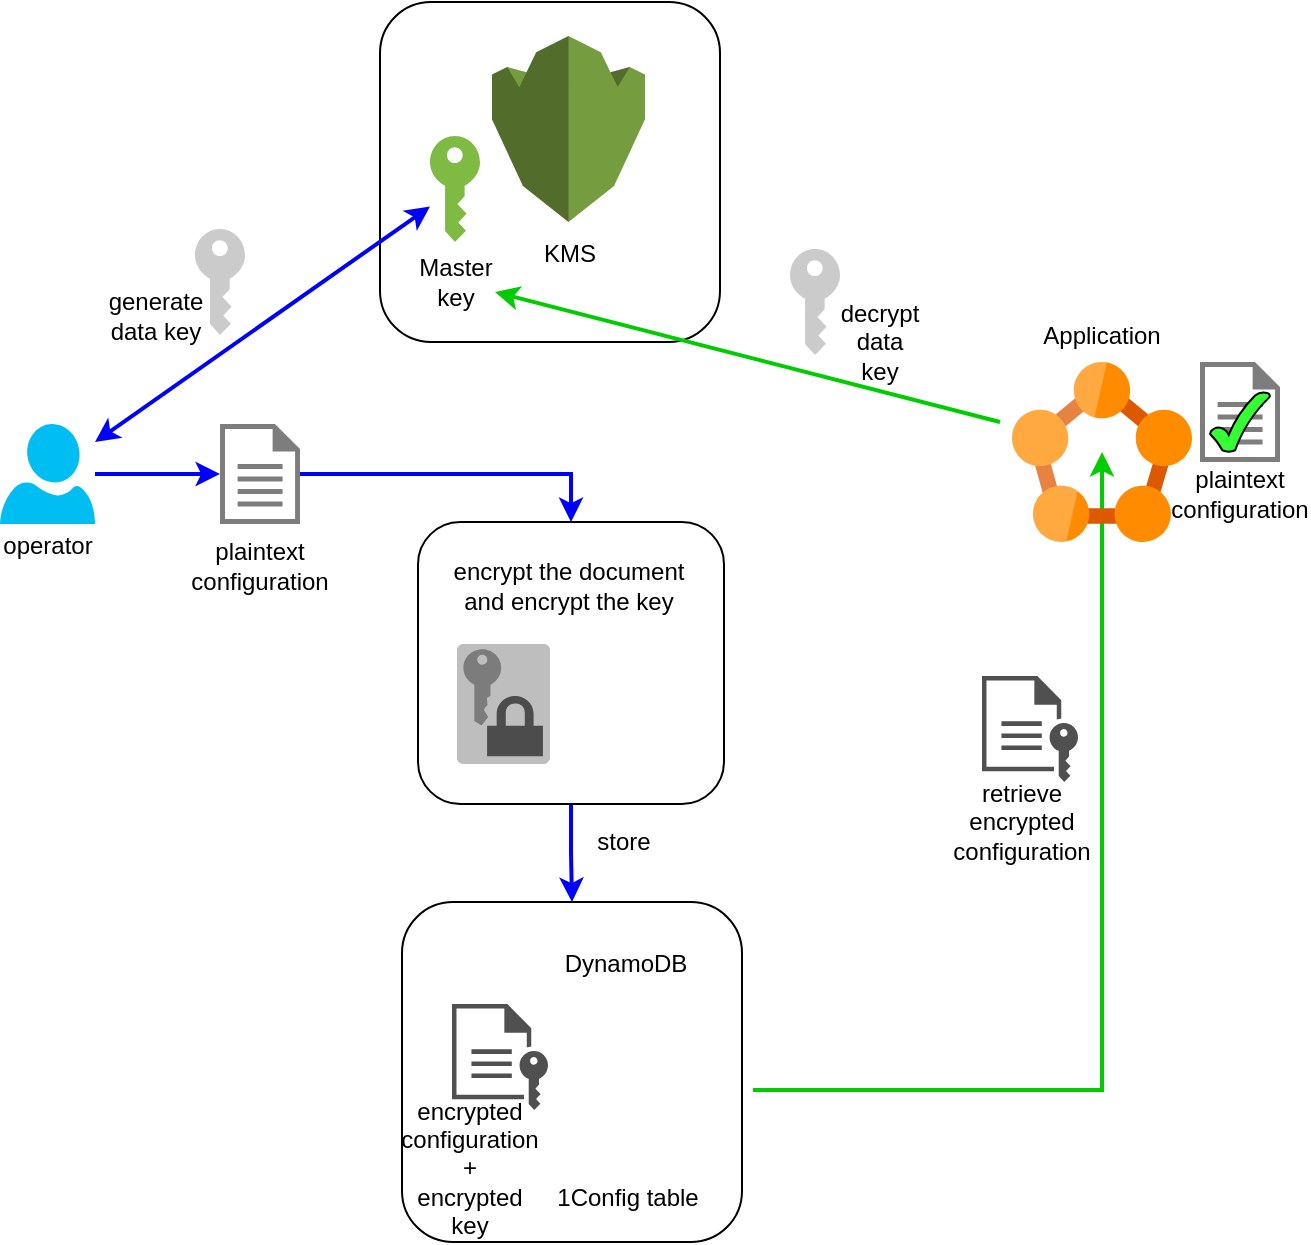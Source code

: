 <mxfile version="10.5.4" type="device"><diagram id="0igMVspIKf7KzpfftQeJ" name="Page-1"><mxGraphModel dx="758" dy="1148" grid="1" gridSize="10" guides="1" tooltips="1" connect="1" arrows="1" fold="1" page="1" pageScale="1" pageWidth="850" pageHeight="1100" math="0" shadow="0"><root><mxCell id="0"/><mxCell id="1" parent="0"/><mxCell id="cPmaVt-oxX9LNzqHfzLU-29" style="edgeStyle=orthogonalEdgeStyle;rounded=0;orthogonalLoop=1;jettySize=auto;html=1;exitX=0.5;exitY=1;exitDx=0;exitDy=0;entryX=0.5;entryY=0;entryDx=0;entryDy=0;strokeColor=#0000FF;strokeWidth=2;" edge="1" parent="1" source="cPmaVt-oxX9LNzqHfzLU-23" target="cPmaVt-oxX9LNzqHfzLU-22"><mxGeometry relative="1" as="geometry"/></mxCell><mxCell id="cPmaVt-oxX9LNzqHfzLU-23" value="" style="rounded=1;whiteSpace=wrap;html=1;" vertex="1" parent="1"><mxGeometry x="239" y="700" width="153" height="141" as="geometry"/></mxCell><mxCell id="cPmaVt-oxX9LNzqHfzLU-22" value="" style="rounded=1;whiteSpace=wrap;html=1;" vertex="1" parent="1"><mxGeometry x="231" y="890" width="170" height="170" as="geometry"/></mxCell><mxCell id="cPmaVt-oxX9LNzqHfzLU-13" value="" style="rounded=1;whiteSpace=wrap;html=1;" vertex="1" parent="1"><mxGeometry x="220" y="440" width="170" height="170" as="geometry"/></mxCell><mxCell id="cPmaVt-oxX9LNzqHfzLU-12" value="" style="edgeStyle=orthogonalEdgeStyle;rounded=0;orthogonalLoop=1;jettySize=auto;html=1;strokeColor=#0000FF;strokeWidth=2;" edge="1" parent="1" source="cPmaVt-oxX9LNzqHfzLU-1" target="cPmaVt-oxX9LNzqHfzLU-11"><mxGeometry relative="1" as="geometry"/></mxCell><mxCell id="cPmaVt-oxX9LNzqHfzLU-1" value="" style="verticalLabelPosition=bottom;html=1;verticalAlign=top;align=center;strokeColor=none;fillColor=#00BEF2;shape=mxgraph.azure.user;" vertex="1" parent="1"><mxGeometry x="30" y="651" width="47.5" height="50" as="geometry"/></mxCell><mxCell id="cPmaVt-oxX9LNzqHfzLU-2" value="" style="shape=image;html=1;verticalAlign=top;verticalLabelPosition=bottom;labelBackgroundColor=#ffffff;imageAspect=0;aspect=fixed;image=https://cdn2.iconfinder.com/data/icons/amazon-aws-stencils/100/Database_copy_DynamoDB-128.png" vertex="1" parent="1"><mxGeometry x="278.5" y="920" width="128" height="128" as="geometry"/></mxCell><mxCell id="cPmaVt-oxX9LNzqHfzLU-3" value="" style="outlineConnect=0;dashed=0;verticalLabelPosition=bottom;verticalAlign=top;align=center;html=1;shape=mxgraph.aws3.kms;fillColor=#759C3E;gradientColor=none;" vertex="1" parent="1"><mxGeometry x="276" y="457" width="76.5" height="93" as="geometry"/></mxCell><mxCell id="cPmaVt-oxX9LNzqHfzLU-41" style="edgeStyle=orthogonalEdgeStyle;rounded=0;orthogonalLoop=1;jettySize=auto;html=1;exitX=0.25;exitY=0;exitDx=0;exitDy=0;entryX=1;entryY=0.5;entryDx=0;entryDy=0;strokeColor=#00CC00;strokeWidth=2;startArrow=classic;startFill=1;endArrow=none;endFill=0;fillColor=#d5e8d4;" edge="1" parent="1" source="cPmaVt-oxX9LNzqHfzLU-6" target="cPmaVt-oxX9LNzqHfzLU-2"><mxGeometry relative="1" as="geometry"><Array as="points"><mxPoint x="581" y="984"/></Array></mxGeometry></mxCell><mxCell id="cPmaVt-oxX9LNzqHfzLU-6" value="" style="aspect=fixed;html=1;perimeter=none;align=center;shadow=0;dashed=0;image;fontSize=12;image=img/lib/mscae/Service_Fabric.svg;" vertex="1" parent="1"><mxGeometry x="536" y="620" width="90" height="90" as="geometry"/></mxCell><mxCell id="cPmaVt-oxX9LNzqHfzLU-7" value="" style="shadow=0;dashed=0;html=1;strokeColor=none;labelPosition=center;verticalLabelPosition=bottom;verticalAlign=top;outlineConnect=0;align=center;shape=mxgraph.office.security.key_permissions;fillColor=#7FBA42;" vertex="1" parent="1"><mxGeometry x="245" y="507" width="25" height="53" as="geometry"/></mxCell><mxCell id="cPmaVt-oxX9LNzqHfzLU-8" value="" style="shadow=0;dashed=0;html=1;strokeColor=none;labelPosition=center;verticalLabelPosition=bottom;verticalAlign=top;outlineConnect=0;align=center;shape=mxgraph.office.security.key_permissions;fillColor=#CCCBCB;" vertex="1" parent="1"><mxGeometry x="127.5" y="553.5" width="25" height="53" as="geometry"/></mxCell><mxCell id="cPmaVt-oxX9LNzqHfzLU-9" value="" style="shadow=0;dashed=0;html=1;strokeColor=none;fillColor=#505050;labelPosition=center;verticalLabelPosition=bottom;verticalAlign=top;outlineConnect=0;align=center;shape=mxgraph.office.concepts.file_key;" vertex="1" parent="1"><mxGeometry x="521" y="777" width="48" height="53" as="geometry"/></mxCell><mxCell id="cPmaVt-oxX9LNzqHfzLU-27" style="edgeStyle=orthogonalEdgeStyle;rounded=0;orthogonalLoop=1;jettySize=auto;html=1;exitX=1;exitY=0.5;exitDx=0;exitDy=0;exitPerimeter=0;entryX=0.5;entryY=0;entryDx=0;entryDy=0;strokeColor=#0000FF;strokeWidth=2;" edge="1" parent="1" source="cPmaVt-oxX9LNzqHfzLU-11" target="cPmaVt-oxX9LNzqHfzLU-23"><mxGeometry relative="1" as="geometry"/></mxCell><mxCell id="cPmaVt-oxX9LNzqHfzLU-11" value="" style="shadow=0;dashed=0;html=1;strokeColor=none;labelPosition=center;verticalLabelPosition=bottom;verticalAlign=top;align=center;shape=mxgraph.mscae.enterprise.document;fillColor=#7D7D7D;" vertex="1" parent="1"><mxGeometry x="140" y="651" width="40" height="50" as="geometry"/></mxCell><mxCell id="cPmaVt-oxX9LNzqHfzLU-14" value="KMS" style="text;html=1;strokeColor=none;fillColor=none;align=center;verticalAlign=middle;whiteSpace=wrap;rounded=0;" vertex="1" parent="1"><mxGeometry x="294.5" y="556" width="40" height="20" as="geometry"/></mxCell><mxCell id="cPmaVt-oxX9LNzqHfzLU-15" value="Master key" style="text;html=1;strokeColor=none;fillColor=none;align=center;verticalAlign=middle;whiteSpace=wrap;rounded=0;" vertex="1" parent="1"><mxGeometry x="237.5" y="570" width="40" height="20" as="geometry"/></mxCell><mxCell id="cPmaVt-oxX9LNzqHfzLU-16" value="" style="endArrow=classic;startArrow=classic;html=1;strokeColor=#0000FF;strokeWidth=2;" edge="1" parent="1" target="cPmaVt-oxX9LNzqHfzLU-7"><mxGeometry width="50" height="50" relative="1" as="geometry"><mxPoint x="77.5" y="660" as="sourcePoint"/><mxPoint x="127.5" y="610" as="targetPoint"/></mxGeometry></mxCell><mxCell id="cPmaVt-oxX9LNzqHfzLU-17" value="generate data key" style="text;html=1;strokeColor=none;fillColor=none;align=center;verticalAlign=middle;whiteSpace=wrap;rounded=0;" vertex="1" parent="1"><mxGeometry x="87.5" y="586.5" width="40" height="20" as="geometry"/></mxCell><mxCell id="cPmaVt-oxX9LNzqHfzLU-18" value="plaintext configuration" style="text;html=1;strokeColor=none;fillColor=none;align=center;verticalAlign=middle;whiteSpace=wrap;rounded=0;" vertex="1" parent="1"><mxGeometry x="140" y="712" width="40" height="20" as="geometry"/></mxCell><mxCell id="cPmaVt-oxX9LNzqHfzLU-20" value="" style="outlineConnect=0;dashed=0;verticalLabelPosition=bottom;verticalAlign=top;align=center;html=1;shape=mxgraph.aws3.data_encryption_key;fillColor=#7D7C7C;gradientColor=none;" vertex="1" parent="1"><mxGeometry x="258.5" y="761" width="46.5" height="60" as="geometry"/></mxCell><mxCell id="cPmaVt-oxX9LNzqHfzLU-21" value="" style="shape=image;html=1;verticalAlign=top;verticalLabelPosition=bottom;labelBackgroundColor=#ffffff;imageAspect=0;aspect=fixed;image=https://cdn4.iconfinder.com/data/icons/documents-42/512/document_file_paper_page-15-128.png" vertex="1" parent="1"><mxGeometry x="302.5" y="752" width="78" height="78" as="geometry"/></mxCell><mxCell id="cPmaVt-oxX9LNzqHfzLU-24" value="&lt;div&gt;encrypt the document&lt;/div&gt;&lt;div&gt;and encrypt the key&lt;br&gt;&lt;/div&gt;" style="text;html=1;strokeColor=none;fillColor=none;align=center;verticalAlign=middle;whiteSpace=wrap;rounded=0;" vertex="1" parent="1"><mxGeometry x="243" y="712" width="143" height="40" as="geometry"/></mxCell><mxCell id="cPmaVt-oxX9LNzqHfzLU-30" value="operator" style="text;html=1;strokeColor=none;fillColor=none;align=center;verticalAlign=middle;whiteSpace=wrap;rounded=0;" vertex="1" parent="1"><mxGeometry x="34" y="702" width="40" height="20" as="geometry"/></mxCell><mxCell id="cPmaVt-oxX9LNzqHfzLU-34" value="DynamoDB" style="text;html=1;strokeColor=none;fillColor=none;align=center;verticalAlign=middle;whiteSpace=wrap;rounded=0;" vertex="1" parent="1"><mxGeometry x="322.5" y="911" width="40" height="20" as="geometry"/></mxCell><mxCell id="cPmaVt-oxX9LNzqHfzLU-35" value="1Config table" style="text;html=1;strokeColor=none;fillColor=none;align=center;verticalAlign=middle;whiteSpace=wrap;rounded=0;" vertex="1" parent="1"><mxGeometry x="304" y="1023" width="80" height="30" as="geometry"/></mxCell><mxCell id="cPmaVt-oxX9LNzqHfzLU-36" value="store" style="text;html=1;strokeColor=none;fillColor=none;align=center;verticalAlign=middle;whiteSpace=wrap;rounded=0;" vertex="1" parent="1"><mxGeometry x="321.5" y="850" width="40" height="20" as="geometry"/></mxCell><mxCell id="cPmaVt-oxX9LNzqHfzLU-37" value="&lt;div&gt;encrypted&lt;/div&gt;&lt;div&gt;configuration&lt;/div&gt;&lt;div&gt;+&lt;/div&gt;&lt;div&gt;encrypted&lt;/div&gt;&lt;div&gt;key&lt;br&gt;&lt;/div&gt;" style="text;html=1;strokeColor=none;fillColor=none;align=center;verticalAlign=middle;whiteSpace=wrap;rounded=0;" vertex="1" parent="1"><mxGeometry x="245" y="1013" width="40" height="20" as="geometry"/></mxCell><mxCell id="cPmaVt-oxX9LNzqHfzLU-42" value="Application" style="text;html=1;strokeColor=none;fillColor=none;align=center;verticalAlign=middle;whiteSpace=wrap;rounded=0;" vertex="1" parent="1"><mxGeometry x="561" y="596.5" width="40" height="20" as="geometry"/></mxCell><mxCell id="cPmaVt-oxX9LNzqHfzLU-43" value="" style="endArrow=none;startArrow=classic;html=1;strokeColor=#00CC00;strokeWidth=2;exitX=1;exitY=0.75;exitDx=0;exitDy=0;endFill=0;fillColor=#d5e8d4;" edge="1" parent="1" source="cPmaVt-oxX9LNzqHfzLU-15"><mxGeometry width="50" height="50" relative="1" as="geometry"><mxPoint x="400" y="620" as="sourcePoint"/><mxPoint x="530" y="650" as="targetPoint"/></mxGeometry></mxCell><mxCell id="cPmaVt-oxX9LNzqHfzLU-44" value="&lt;div&gt;retrieve encrypted&lt;/div&gt;&lt;div&gt;configuration&lt;/div&gt;" style="text;html=1;strokeColor=none;fillColor=none;align=center;verticalAlign=middle;whiteSpace=wrap;rounded=0;" vertex="1" parent="1"><mxGeometry x="521" y="840" width="40" height="20" as="geometry"/></mxCell><mxCell id="cPmaVt-oxX9LNzqHfzLU-45" value="decrypt data key" style="text;html=1;strokeColor=none;fillColor=none;align=center;verticalAlign=middle;whiteSpace=wrap;rounded=0;" vertex="1" parent="1"><mxGeometry x="450" y="600" width="40" height="20" as="geometry"/></mxCell><mxCell id="cPmaVt-oxX9LNzqHfzLU-46" value="" style="shadow=0;dashed=0;html=1;strokeColor=none;labelPosition=center;verticalLabelPosition=bottom;verticalAlign=top;outlineConnect=0;align=center;shape=mxgraph.office.security.key_permissions;fillColor=#CCCBCB;" vertex="1" parent="1"><mxGeometry x="425" y="563.5" width="25" height="53" as="geometry"/></mxCell><mxCell id="cPmaVt-oxX9LNzqHfzLU-49" value="" style="shadow=0;dashed=0;html=1;strokeColor=none;fillColor=#505050;labelPosition=center;verticalLabelPosition=bottom;verticalAlign=top;outlineConnect=0;align=center;shape=mxgraph.office.concepts.file_key;" vertex="1" parent="1"><mxGeometry x="256" y="941" width="48" height="53" as="geometry"/></mxCell><mxCell id="cPmaVt-oxX9LNzqHfzLU-53" value="" style="shadow=0;dashed=0;html=1;strokeColor=none;labelPosition=center;verticalLabelPosition=bottom;verticalAlign=top;align=center;shape=mxgraph.mscae.enterprise.document;fillColor=#7D7D7D;" vertex="1" parent="1"><mxGeometry x="630" y="620" width="40" height="50" as="geometry"/></mxCell><mxCell id="cPmaVt-oxX9LNzqHfzLU-54" value="plaintext configuration" style="text;html=1;strokeColor=none;fillColor=none;align=center;verticalAlign=middle;whiteSpace=wrap;rounded=0;" vertex="1" parent="1"><mxGeometry x="630" y="676" width="40" height="20" as="geometry"/></mxCell><mxCell id="cPmaVt-oxX9LNzqHfzLU-55" value="" style="verticalLabelPosition=bottom;verticalAlign=top;html=1;shape=mxgraph.basic.tick;fillColor=#33FF33;" vertex="1" parent="1"><mxGeometry x="635" y="635" width="30" height="30" as="geometry"/></mxCell></root></mxGraphModel></diagram></mxfile>